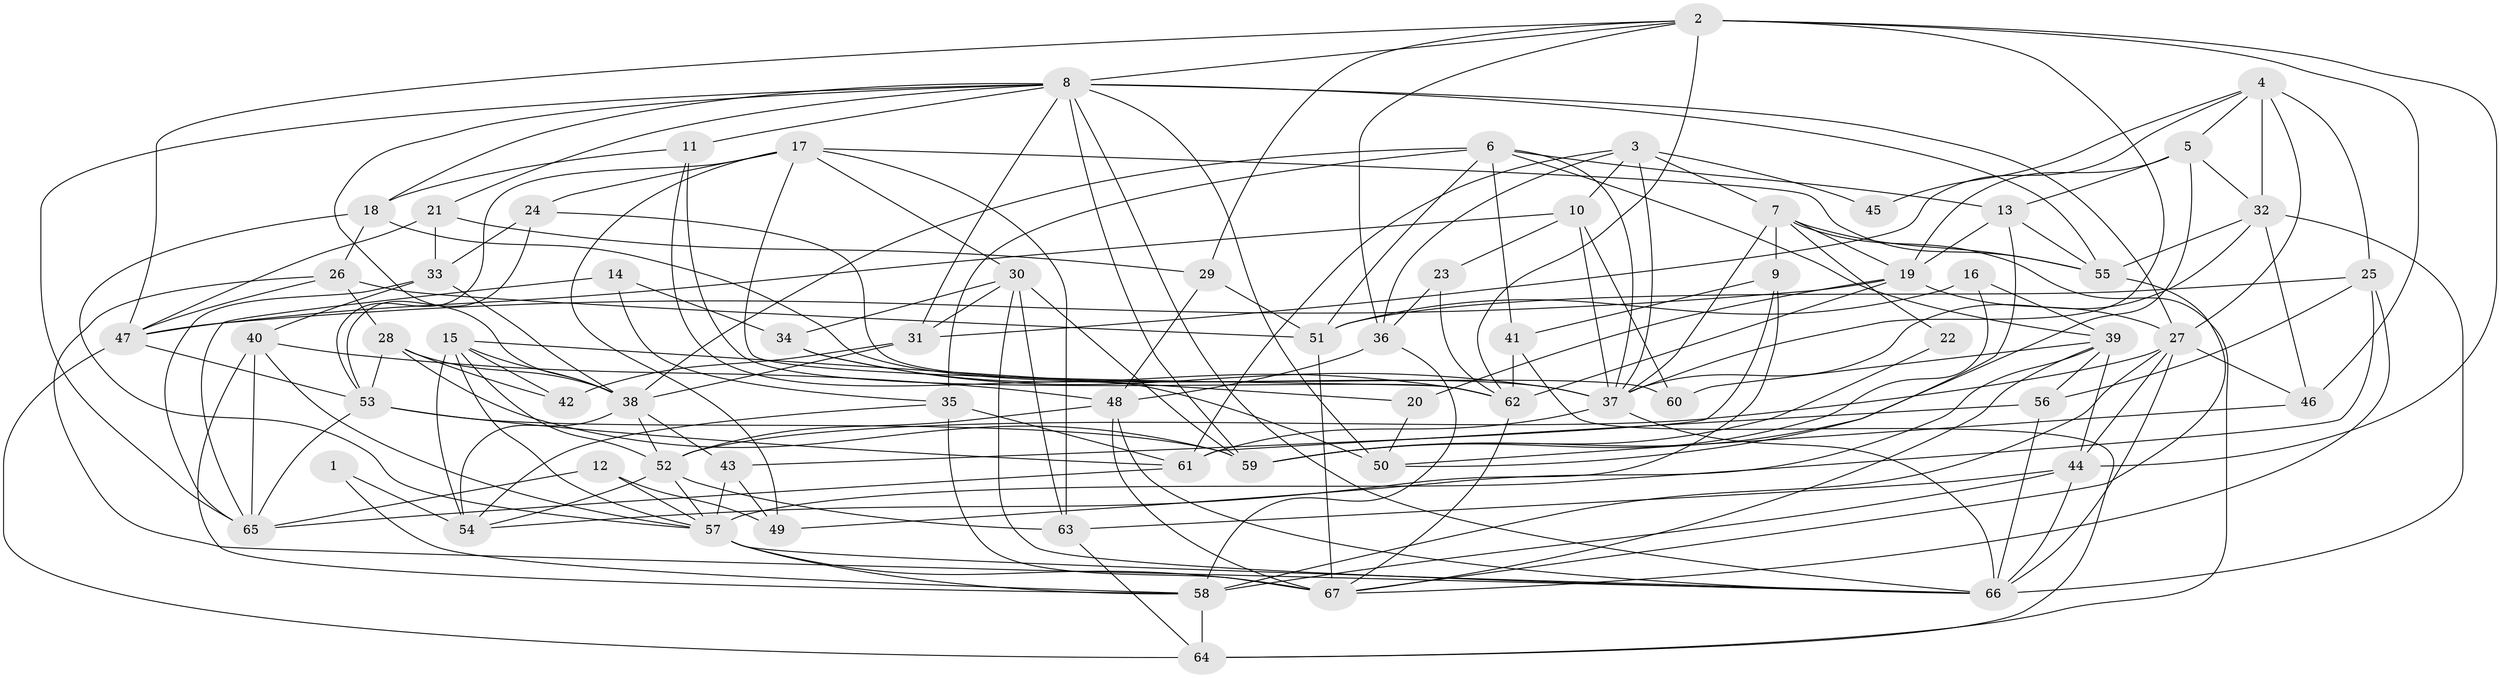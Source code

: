 // original degree distribution, {2: 0.09022556390977443, 4: 0.2857142857142857, 5: 0.20300751879699247, 6: 0.09774436090225563, 3: 0.3007518796992481, 8: 0.015037593984962405, 7: 0.007518796992481203}
// Generated by graph-tools (version 1.1) at 2025/02/03/09/25 03:02:06]
// undirected, 67 vertices, 186 edges
graph export_dot {
graph [start="1"]
  node [color=gray90,style=filled];
  1;
  2;
  3;
  4;
  5;
  6;
  7;
  8;
  9;
  10;
  11;
  12;
  13;
  14;
  15;
  16;
  17;
  18;
  19;
  20;
  21;
  22;
  23;
  24;
  25;
  26;
  27;
  28;
  29;
  30;
  31;
  32;
  33;
  34;
  35;
  36;
  37;
  38;
  39;
  40;
  41;
  42;
  43;
  44;
  45;
  46;
  47;
  48;
  49;
  50;
  51;
  52;
  53;
  54;
  55;
  56;
  57;
  58;
  59;
  60;
  61;
  62;
  63;
  64;
  65;
  66;
  67;
  1 -- 54 [weight=1.0];
  1 -- 58 [weight=1.0];
  2 -- 8 [weight=1.0];
  2 -- 29 [weight=1.0];
  2 -- 36 [weight=1.0];
  2 -- 37 [weight=1.0];
  2 -- 44 [weight=1.0];
  2 -- 46 [weight=1.0];
  2 -- 47 [weight=1.0];
  2 -- 62 [weight=1.0];
  3 -- 7 [weight=1.0];
  3 -- 10 [weight=1.0];
  3 -- 36 [weight=1.0];
  3 -- 37 [weight=1.0];
  3 -- 45 [weight=1.0];
  3 -- 61 [weight=1.0];
  4 -- 5 [weight=1.0];
  4 -- 25 [weight=2.0];
  4 -- 27 [weight=1.0];
  4 -- 31 [weight=1.0];
  4 -- 32 [weight=1.0];
  4 -- 45 [weight=1.0];
  5 -- 13 [weight=1.0];
  5 -- 19 [weight=1.0];
  5 -- 32 [weight=1.0];
  5 -- 59 [weight=1.0];
  6 -- 13 [weight=1.0];
  6 -- 35 [weight=1.0];
  6 -- 37 [weight=1.0];
  6 -- 38 [weight=1.0];
  6 -- 39 [weight=1.0];
  6 -- 41 [weight=2.0];
  6 -- 51 [weight=1.0];
  7 -- 9 [weight=1.0];
  7 -- 19 [weight=1.0];
  7 -- 22 [weight=1.0];
  7 -- 37 [weight=1.0];
  7 -- 55 [weight=1.0];
  7 -- 64 [weight=1.0];
  8 -- 11 [weight=1.0];
  8 -- 18 [weight=1.0];
  8 -- 21 [weight=1.0];
  8 -- 27 [weight=1.0];
  8 -- 31 [weight=1.0];
  8 -- 38 [weight=1.0];
  8 -- 50 [weight=1.0];
  8 -- 55 [weight=1.0];
  8 -- 59 [weight=1.0];
  8 -- 65 [weight=1.0];
  8 -- 66 [weight=1.0];
  9 -- 41 [weight=1.0];
  9 -- 43 [weight=1.0];
  9 -- 54 [weight=1.0];
  10 -- 23 [weight=1.0];
  10 -- 37 [weight=1.0];
  10 -- 47 [weight=1.0];
  10 -- 60 [weight=1.0];
  11 -- 18 [weight=1.0];
  11 -- 50 [weight=1.0];
  11 -- 62 [weight=1.0];
  12 -- 49 [weight=1.0];
  12 -- 57 [weight=1.0];
  12 -- 65 [weight=1.0];
  13 -- 19 [weight=1.0];
  13 -- 50 [weight=1.0];
  13 -- 55 [weight=1.0];
  14 -- 34 [weight=1.0];
  14 -- 35 [weight=1.0];
  14 -- 65 [weight=1.0];
  15 -- 20 [weight=1.0];
  15 -- 38 [weight=1.0];
  15 -- 42 [weight=2.0];
  15 -- 52 [weight=1.0];
  15 -- 54 [weight=1.0];
  15 -- 57 [weight=1.0];
  16 -- 39 [weight=2.0];
  16 -- 51 [weight=1.0];
  16 -- 59 [weight=1.0];
  17 -- 24 [weight=1.0];
  17 -- 30 [weight=1.0];
  17 -- 49 [weight=1.0];
  17 -- 53 [weight=1.0];
  17 -- 55 [weight=1.0];
  17 -- 62 [weight=1.0];
  17 -- 63 [weight=1.0];
  18 -- 26 [weight=1.0];
  18 -- 37 [weight=1.0];
  18 -- 57 [weight=1.0];
  19 -- 20 [weight=1.0];
  19 -- 27 [weight=1.0];
  19 -- 47 [weight=1.0];
  19 -- 62 [weight=1.0];
  20 -- 50 [weight=1.0];
  21 -- 29 [weight=1.0];
  21 -- 33 [weight=1.0];
  21 -- 47 [weight=1.0];
  22 -- 59 [weight=1.0];
  23 -- 36 [weight=1.0];
  23 -- 62 [weight=1.0];
  24 -- 33 [weight=2.0];
  24 -- 53 [weight=1.0];
  24 -- 60 [weight=1.0];
  25 -- 51 [weight=1.0];
  25 -- 56 [weight=1.0];
  25 -- 57 [weight=1.0];
  25 -- 67 [weight=1.0];
  26 -- 28 [weight=2.0];
  26 -- 47 [weight=1.0];
  26 -- 51 [weight=1.0];
  26 -- 66 [weight=1.0];
  27 -- 44 [weight=1.0];
  27 -- 46 [weight=1.0];
  27 -- 52 [weight=1.0];
  27 -- 58 [weight=1.0];
  27 -- 66 [weight=1.0];
  28 -- 38 [weight=1.0];
  28 -- 42 [weight=1.0];
  28 -- 53 [weight=1.0];
  28 -- 59 [weight=1.0];
  29 -- 48 [weight=1.0];
  29 -- 51 [weight=1.0];
  30 -- 31 [weight=1.0];
  30 -- 34 [weight=1.0];
  30 -- 59 [weight=1.0];
  30 -- 63 [weight=1.0];
  30 -- 66 [weight=1.0];
  31 -- 38 [weight=1.0];
  31 -- 42 [weight=1.0];
  32 -- 37 [weight=1.0];
  32 -- 46 [weight=1.0];
  32 -- 55 [weight=1.0];
  32 -- 66 [weight=2.0];
  33 -- 38 [weight=1.0];
  33 -- 40 [weight=1.0];
  33 -- 65 [weight=1.0];
  34 -- 37 [weight=2.0];
  34 -- 62 [weight=1.0];
  35 -- 54 [weight=1.0];
  35 -- 61 [weight=1.0];
  35 -- 67 [weight=1.0];
  36 -- 48 [weight=1.0];
  36 -- 58 [weight=1.0];
  37 -- 61 [weight=1.0];
  37 -- 66 [weight=1.0];
  38 -- 43 [weight=1.0];
  38 -- 52 [weight=1.0];
  38 -- 54 [weight=1.0];
  39 -- 44 [weight=1.0];
  39 -- 49 [weight=1.0];
  39 -- 56 [weight=1.0];
  39 -- 60 [weight=1.0];
  39 -- 67 [weight=1.0];
  40 -- 48 [weight=1.0];
  40 -- 57 [weight=1.0];
  40 -- 58 [weight=1.0];
  40 -- 65 [weight=1.0];
  41 -- 62 [weight=1.0];
  41 -- 64 [weight=1.0];
  43 -- 49 [weight=1.0];
  43 -- 57 [weight=1.0];
  44 -- 58 [weight=1.0];
  44 -- 63 [weight=1.0];
  44 -- 66 [weight=1.0];
  46 -- 50 [weight=1.0];
  47 -- 53 [weight=1.0];
  47 -- 64 [weight=1.0];
  48 -- 52 [weight=1.0];
  48 -- 66 [weight=1.0];
  48 -- 67 [weight=1.0];
  51 -- 67 [weight=1.0];
  52 -- 54 [weight=1.0];
  52 -- 57 [weight=1.0];
  52 -- 63 [weight=1.0];
  53 -- 59 [weight=1.0];
  53 -- 61 [weight=1.0];
  53 -- 65 [weight=1.0];
  55 -- 67 [weight=1.0];
  56 -- 61 [weight=1.0];
  56 -- 66 [weight=1.0];
  57 -- 58 [weight=1.0];
  57 -- 66 [weight=1.0];
  57 -- 67 [weight=2.0];
  58 -- 64 [weight=2.0];
  61 -- 65 [weight=1.0];
  62 -- 67 [weight=1.0];
  63 -- 64 [weight=1.0];
}
